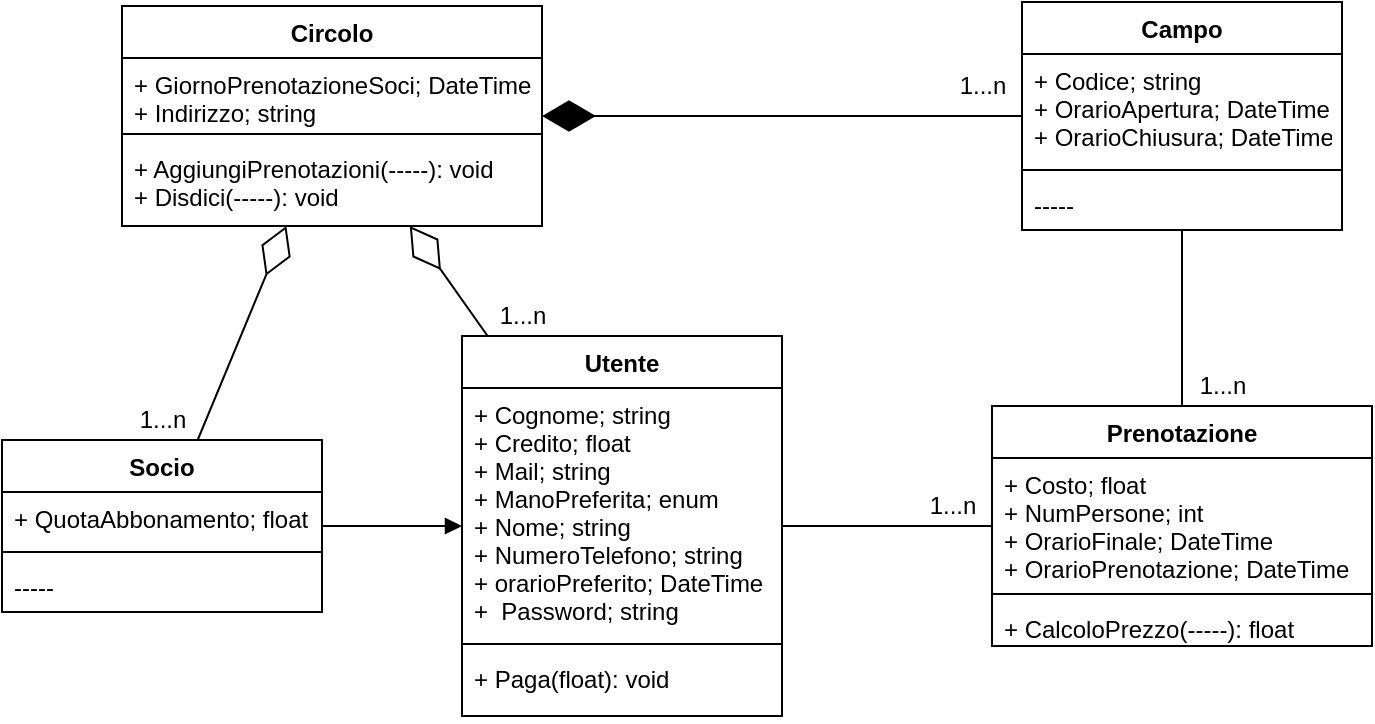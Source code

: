 <mxfile version="14.1.8" type="device"><diagram id="FPFcdz4Oe4XyeGEOhbvu" name="Pagina-1"><mxGraphModel dx="1913" dy="966" grid="1" gridSize="10" guides="1" tooltips="1" connect="1" arrows="1" fold="1" page="1" pageScale="1" pageWidth="827" pageHeight="1169" math="0" shadow="0"><root><mxCell id="0"/><mxCell id="1" parent="0"/><mxCell id="VorOwpf1UF_ONToSI5Fc-1" value="Utente" style="swimlane;fontStyle=1;align=center;verticalAlign=top;childLayout=stackLayout;horizontal=1;startSize=26;horizontalStack=0;resizeParent=1;resizeParentMax=0;resizeLast=0;collapsible=1;marginBottom=0;" vertex="1" parent="1"><mxGeometry x="-495" y="727" width="160" height="190" as="geometry"/></mxCell><mxCell id="VorOwpf1UF_ONToSI5Fc-2" value="+ Cognome; string&#10;+ Credito; float&#10;+ Mail; string&#10;+ ManoPreferita; enum&#10;+ Nome; string&#10;+ NumeroTelefono; string&#10;+ orarioPreferito; DateTime&#10;+  Password; string" style="text;strokeColor=none;fillColor=none;align=left;verticalAlign=top;spacingLeft=4;spacingRight=4;overflow=hidden;rotatable=0;points=[[0,0.5],[1,0.5]];portConstraint=eastwest;" vertex="1" parent="VorOwpf1UF_ONToSI5Fc-1"><mxGeometry y="26" width="160" height="124" as="geometry"/></mxCell><mxCell id="VorOwpf1UF_ONToSI5Fc-3" value="" style="line;strokeWidth=1;fillColor=none;align=left;verticalAlign=middle;spacingTop=-1;spacingLeft=3;spacingRight=3;rotatable=0;labelPosition=right;points=[];portConstraint=eastwest;" vertex="1" parent="VorOwpf1UF_ONToSI5Fc-1"><mxGeometry y="150" width="160" height="8" as="geometry"/></mxCell><mxCell id="VorOwpf1UF_ONToSI5Fc-4" value="+ Paga(float): void" style="text;strokeColor=none;fillColor=none;align=left;verticalAlign=top;spacingLeft=4;spacingRight=4;overflow=hidden;rotatable=0;points=[[0,0.5],[1,0.5]];portConstraint=eastwest;" vertex="1" parent="VorOwpf1UF_ONToSI5Fc-1"><mxGeometry y="158" width="160" height="32" as="geometry"/></mxCell><mxCell id="VorOwpf1UF_ONToSI5Fc-5" value="Socio" style="swimlane;fontStyle=1;align=center;verticalAlign=top;childLayout=stackLayout;horizontal=1;startSize=26;horizontalStack=0;resizeParent=1;resizeParentMax=0;resizeLast=0;collapsible=1;marginBottom=0;" vertex="1" parent="1"><mxGeometry x="-725" y="779" width="160" height="86" as="geometry"/></mxCell><mxCell id="VorOwpf1UF_ONToSI5Fc-6" value="+ QuotaAbbonamento; float" style="text;strokeColor=none;fillColor=none;align=left;verticalAlign=top;spacingLeft=4;spacingRight=4;overflow=hidden;rotatable=0;points=[[0,0.5],[1,0.5]];portConstraint=eastwest;" vertex="1" parent="VorOwpf1UF_ONToSI5Fc-5"><mxGeometry y="26" width="160" height="26" as="geometry"/></mxCell><mxCell id="VorOwpf1UF_ONToSI5Fc-7" value="" style="line;strokeWidth=1;fillColor=none;align=left;verticalAlign=middle;spacingTop=-1;spacingLeft=3;spacingRight=3;rotatable=0;labelPosition=right;points=[];portConstraint=eastwest;" vertex="1" parent="VorOwpf1UF_ONToSI5Fc-5"><mxGeometry y="52" width="160" height="8" as="geometry"/></mxCell><mxCell id="VorOwpf1UF_ONToSI5Fc-8" value="-----" style="text;strokeColor=none;fillColor=none;align=left;verticalAlign=top;spacingLeft=4;spacingRight=4;overflow=hidden;rotatable=0;points=[[0,0.5],[1,0.5]];portConstraint=eastwest;" vertex="1" parent="VorOwpf1UF_ONToSI5Fc-5"><mxGeometry y="60" width="160" height="26" as="geometry"/></mxCell><mxCell id="VorOwpf1UF_ONToSI5Fc-9" value="Campo" style="swimlane;fontStyle=1;align=center;verticalAlign=top;childLayout=stackLayout;horizontal=1;startSize=26;horizontalStack=0;resizeParent=1;resizeParentMax=0;resizeLast=0;collapsible=1;marginBottom=0;" vertex="1" parent="1"><mxGeometry x="-215" y="560" width="160" height="114" as="geometry"/></mxCell><mxCell id="VorOwpf1UF_ONToSI5Fc-10" value="+ Codice; string&#10;+ OrarioApertura; DateTime&#10;+ OrarioChiusura; DateTime" style="text;strokeColor=none;fillColor=none;align=left;verticalAlign=top;spacingLeft=4;spacingRight=4;overflow=hidden;rotatable=0;points=[[0,0.5],[1,0.5]];portConstraint=eastwest;" vertex="1" parent="VorOwpf1UF_ONToSI5Fc-9"><mxGeometry y="26" width="160" height="54" as="geometry"/></mxCell><mxCell id="VorOwpf1UF_ONToSI5Fc-11" value="" style="line;strokeWidth=1;fillColor=none;align=left;verticalAlign=middle;spacingTop=-1;spacingLeft=3;spacingRight=3;rotatable=0;labelPosition=right;points=[];portConstraint=eastwest;" vertex="1" parent="VorOwpf1UF_ONToSI5Fc-9"><mxGeometry y="80" width="160" height="8" as="geometry"/></mxCell><mxCell id="VorOwpf1UF_ONToSI5Fc-12" value="-----" style="text;strokeColor=none;fillColor=none;align=left;verticalAlign=top;spacingLeft=4;spacingRight=4;overflow=hidden;rotatable=0;points=[[0,0.5],[1,0.5]];portConstraint=eastwest;" vertex="1" parent="VorOwpf1UF_ONToSI5Fc-9"><mxGeometry y="88" width="160" height="26" as="geometry"/></mxCell><mxCell id="VorOwpf1UF_ONToSI5Fc-13" value="Prenotazione" style="swimlane;fontStyle=1;align=center;verticalAlign=top;childLayout=stackLayout;horizontal=1;startSize=26;horizontalStack=0;resizeParent=1;resizeParentMax=0;resizeLast=0;collapsible=1;marginBottom=0;" vertex="1" parent="1"><mxGeometry x="-230" y="762" width="190" height="120" as="geometry"/></mxCell><mxCell id="VorOwpf1UF_ONToSI5Fc-14" value="+ Costo; float&#10;+ NumPersone; int&#10;+ OrarioFinale; DateTime&#10;+ OrarioPrenotazione; DateTime" style="text;strokeColor=none;fillColor=none;align=left;verticalAlign=top;spacingLeft=4;spacingRight=4;overflow=hidden;rotatable=0;points=[[0,0.5],[1,0.5]];portConstraint=eastwest;" vertex="1" parent="VorOwpf1UF_ONToSI5Fc-13"><mxGeometry y="26" width="190" height="64" as="geometry"/></mxCell><mxCell id="VorOwpf1UF_ONToSI5Fc-15" value="" style="line;strokeWidth=1;fillColor=none;align=left;verticalAlign=middle;spacingTop=-1;spacingLeft=3;spacingRight=3;rotatable=0;labelPosition=right;points=[];portConstraint=eastwest;" vertex="1" parent="VorOwpf1UF_ONToSI5Fc-13"><mxGeometry y="90" width="190" height="8" as="geometry"/></mxCell><mxCell id="VorOwpf1UF_ONToSI5Fc-16" value="+ CalcoloPrezzo(-----): float" style="text;strokeColor=none;fillColor=none;align=left;verticalAlign=top;spacingLeft=4;spacingRight=4;overflow=hidden;rotatable=0;points=[[0,0.5],[1,0.5]];portConstraint=eastwest;" vertex="1" parent="VorOwpf1UF_ONToSI5Fc-13"><mxGeometry y="98" width="190" height="22" as="geometry"/></mxCell><mxCell id="VorOwpf1UF_ONToSI5Fc-17" value="Circolo" style="swimlane;fontStyle=1;align=center;verticalAlign=top;childLayout=stackLayout;horizontal=1;startSize=26;horizontalStack=0;resizeParent=1;resizeParentMax=0;resizeLast=0;collapsible=1;marginBottom=0;" vertex="1" parent="1"><mxGeometry x="-665" y="562" width="210" height="110" as="geometry"/></mxCell><mxCell id="VorOwpf1UF_ONToSI5Fc-18" value="+ GiornoPrenotazioneSoci; DateTime&#10;+ Indirizzo; string" style="text;strokeColor=none;fillColor=none;align=left;verticalAlign=top;spacingLeft=4;spacingRight=4;overflow=hidden;rotatable=0;points=[[0,0.5],[1,0.5]];portConstraint=eastwest;" vertex="1" parent="VorOwpf1UF_ONToSI5Fc-17"><mxGeometry y="26" width="210" height="34" as="geometry"/></mxCell><mxCell id="VorOwpf1UF_ONToSI5Fc-19" value="" style="line;strokeWidth=1;fillColor=none;align=left;verticalAlign=middle;spacingTop=-1;spacingLeft=3;spacingRight=3;rotatable=0;labelPosition=right;points=[];portConstraint=eastwest;" vertex="1" parent="VorOwpf1UF_ONToSI5Fc-17"><mxGeometry y="60" width="210" height="8" as="geometry"/></mxCell><mxCell id="VorOwpf1UF_ONToSI5Fc-20" value="+ AggiungiPrenotazioni(-----): void&#10;+ Disdici(-----): void" style="text;strokeColor=none;fillColor=none;align=left;verticalAlign=top;spacingLeft=4;spacingRight=4;overflow=hidden;rotatable=0;points=[[0,0.5],[1,0.5]];portConstraint=eastwest;" vertex="1" parent="VorOwpf1UF_ONToSI5Fc-17"><mxGeometry y="68" width="210" height="42" as="geometry"/></mxCell><mxCell id="VorOwpf1UF_ONToSI5Fc-21" value="" style="endArrow=block;endFill=1;html=1;edgeStyle=orthogonalEdgeStyle;align=left;verticalAlign=top;" edge="1" parent="1" source="VorOwpf1UF_ONToSI5Fc-5" target="VorOwpf1UF_ONToSI5Fc-1"><mxGeometry x="-1" relative="1" as="geometry"><mxPoint x="-445" y="642" as="sourcePoint"/><mxPoint x="-285" y="642" as="targetPoint"/></mxGeometry></mxCell><mxCell id="VorOwpf1UF_ONToSI5Fc-22" value="" style="endArrow=diamondThin;endFill=1;endSize=24;html=1;" edge="1" parent="1" source="VorOwpf1UF_ONToSI5Fc-9" target="VorOwpf1UF_ONToSI5Fc-17"><mxGeometry width="160" relative="1" as="geometry"><mxPoint x="-125" y="682" as="sourcePoint"/><mxPoint x="35" y="682" as="targetPoint"/></mxGeometry></mxCell><mxCell id="VorOwpf1UF_ONToSI5Fc-23" value="1...n" style="text;html=1;align=center;verticalAlign=middle;resizable=0;points=[];autosize=1;" vertex="1" parent="1"><mxGeometry x="-255" y="592" width="40" height="20" as="geometry"/></mxCell><mxCell id="VorOwpf1UF_ONToSI5Fc-24" value="1...n" style="text;html=1;align=center;verticalAlign=middle;resizable=0;points=[];autosize=1;" vertex="1" parent="1"><mxGeometry x="-135" y="742" width="40" height="20" as="geometry"/></mxCell><mxCell id="VorOwpf1UF_ONToSI5Fc-25" value="" style="endArrow=none;html=1;edgeStyle=orthogonalEdgeStyle;" edge="1" parent="1" source="VorOwpf1UF_ONToSI5Fc-1" target="VorOwpf1UF_ONToSI5Fc-13"><mxGeometry relative="1" as="geometry"><mxPoint x="-265" y="952" as="sourcePoint"/><mxPoint x="-105" y="952" as="targetPoint"/></mxGeometry></mxCell><mxCell id="VorOwpf1UF_ONToSI5Fc-26" value="" style="endArrow=none;html=1;edgeStyle=orthogonalEdgeStyle;" edge="1" parent="1" source="VorOwpf1UF_ONToSI5Fc-9" target="VorOwpf1UF_ONToSI5Fc-13"><mxGeometry relative="1" as="geometry"><mxPoint x="-185" y="982" as="sourcePoint"/><mxPoint x="-25" y="982" as="targetPoint"/></mxGeometry></mxCell><mxCell id="VorOwpf1UF_ONToSI5Fc-27" value="1...n" style="text;html=1;align=center;verticalAlign=middle;resizable=0;points=[];autosize=1;" vertex="1" parent="1"><mxGeometry x="-270" y="802" width="40" height="20" as="geometry"/></mxCell><mxCell id="VorOwpf1UF_ONToSI5Fc-28" value="" style="endArrow=diamondThin;endFill=0;endSize=24;html=1;" edge="1" parent="1" source="VorOwpf1UF_ONToSI5Fc-5" target="VorOwpf1UF_ONToSI5Fc-17"><mxGeometry width="160" relative="1" as="geometry"><mxPoint x="-785" y="702" as="sourcePoint"/><mxPoint x="-625" y="702" as="targetPoint"/></mxGeometry></mxCell><mxCell id="VorOwpf1UF_ONToSI5Fc-29" value="" style="endArrow=diamondThin;endFill=0;endSize=24;html=1;" edge="1" parent="1" source="VorOwpf1UF_ONToSI5Fc-1" target="VorOwpf1UF_ONToSI5Fc-17"><mxGeometry width="160" relative="1" as="geometry"><mxPoint x="-617.171" y="789" as="sourcePoint"/><mxPoint x="-572.805" y="682" as="targetPoint"/></mxGeometry></mxCell><mxCell id="VorOwpf1UF_ONToSI5Fc-30" value="1...n" style="text;html=1;align=center;verticalAlign=middle;resizable=0;points=[];autosize=1;" vertex="1" parent="1"><mxGeometry x="-665" y="759" width="40" height="20" as="geometry"/></mxCell><mxCell id="VorOwpf1UF_ONToSI5Fc-31" value="1...n" style="text;html=1;align=center;verticalAlign=middle;resizable=0;points=[];autosize=1;" vertex="1" parent="1"><mxGeometry x="-485" y="707" width="40" height="20" as="geometry"/></mxCell></root></mxGraphModel></diagram></mxfile>